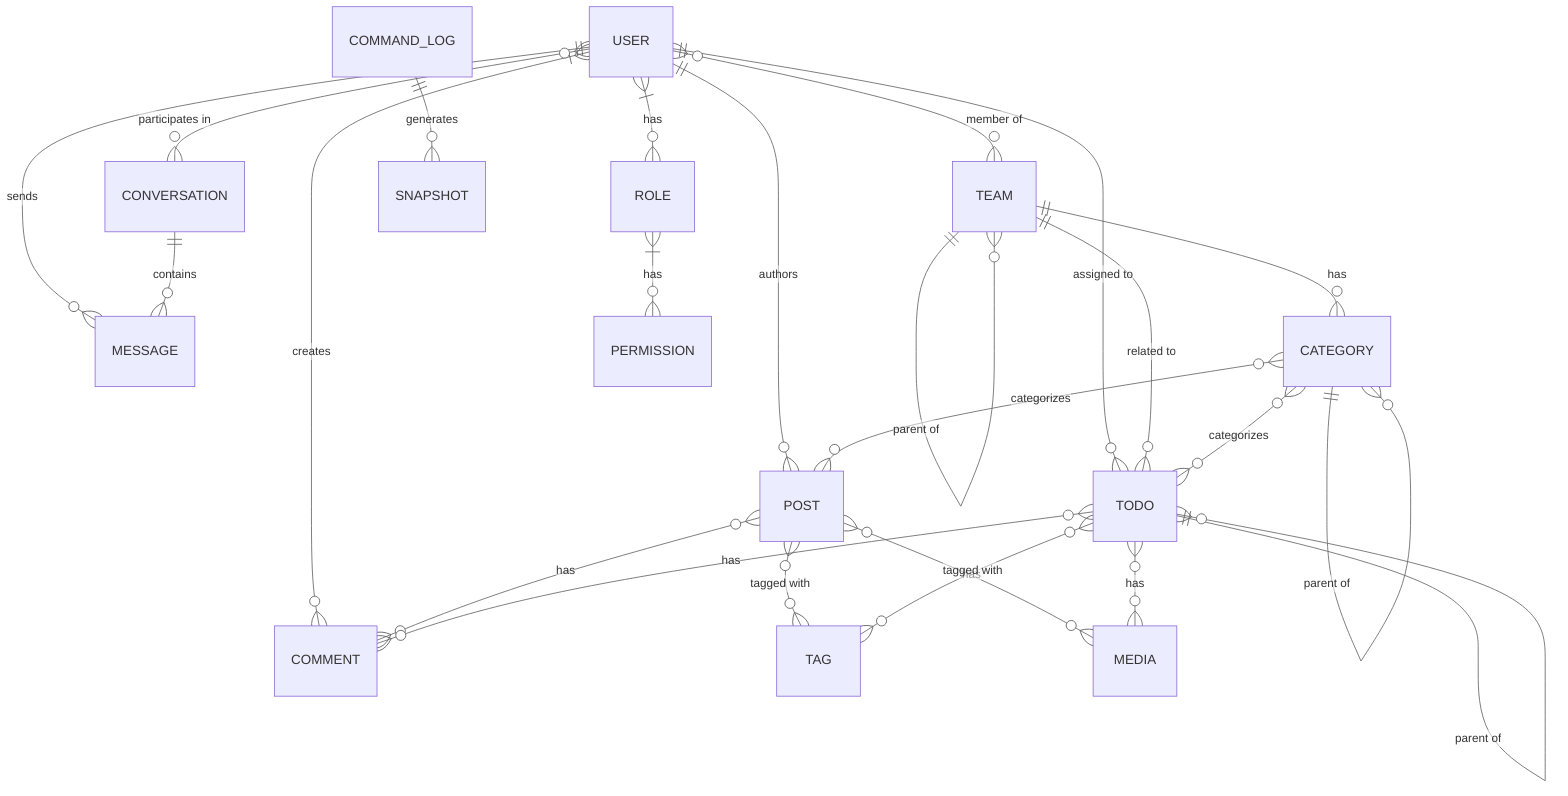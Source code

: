 %%{init: {'theme': 'default', 'themeVariables': { 'primaryColor': '#f5f5f5', 'primaryTextColor': '#333333', 'primaryBorderColor': '#cccccc', 'lineColor': '#666666', 'secondaryColor': '#f0f0f0', 'tertiaryColor': '#ffffff' }}}%%
erDiagram
    USER ||--o{ POST : "authors"
    USER ||--o{ TODO : "assigned to"
    USER ||--o{ MESSAGE : "sends"
    USER }|--o{ COMMENT : "creates"
    USER }o--o{ CONVERSATION : "participates in"
    USER }o--o{ TEAM : "member of"
    USER }|--o{ ROLE : "has"

    TEAM ||--o{ TEAM : "parent of"
    TEAM ||--o{ CATEGORY : "has"
    TEAM ||--o{ TODO : "related to"

    CATEGORY ||--o{ CATEGORY : "parent of"
    CATEGORY }o--o{ POST : "categorizes"
    CATEGORY }o--o{ TODO : "categorizes"

    POST }o--o{ TAG : "tagged with"
    POST }o--o{ MEDIA : "has"
    POST }o--o{ COMMENT : "has"

    TODO }o--o{ TAG : "tagged with"
    TODO }o--o{ MEDIA : "has"
    TODO }o--o{ COMMENT : "has"
    TODO ||--o{ TODO : "parent of"

    CONVERSATION ||--o{ MESSAGE : "contains"

    ROLE }|--o{ PERMISSION : "has"
    
    COMMAND_LOG ||--o{ SNAPSHOT : "generates"